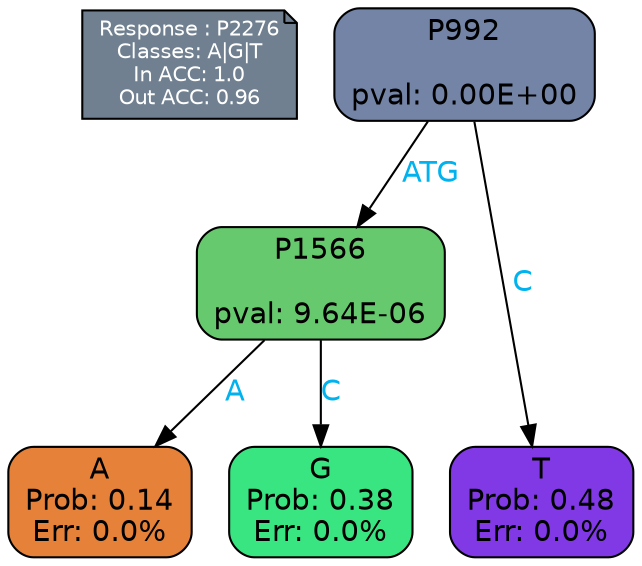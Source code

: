 digraph Tree {
node [shape=box, style="filled, rounded", color="black", fontname=helvetica] ;
graph [ranksep=equally, splines=polylines, bgcolor=transparent, dpi=600] ;
edge [fontname=helvetica] ;
LEGEND [label="Response : P2276
Classes: A|G|T
In ACC: 1.0
Out ACC: 0.96
",shape=note,align=left,style=filled,fillcolor="slategray",fontcolor="white",fontsize=10];1 [label="P992

pval: 0.00E+00", fillcolor="#7384a6"] ;
2 [label="P1566

pval: 9.64E-06", fillcolor="#67c96d"] ;
3 [label="A
Prob: 0.14
Err: 0.0%", fillcolor="#e58139"] ;
4 [label="G
Prob: 0.38
Err: 0.0%", fillcolor="#39e581"] ;
5 [label="T
Prob: 0.48
Err: 0.0%", fillcolor="#8139e5"] ;
1 -> 2 [label="ATG",fontcolor=deepskyblue2] ;
1 -> 5 [label="C",fontcolor=deepskyblue2] ;
2 -> 3 [label="A",fontcolor=deepskyblue2] ;
2 -> 4 [label="C",fontcolor=deepskyblue2] ;
{rank = same; 3;4;5;}{rank = same; LEGEND;1;}}